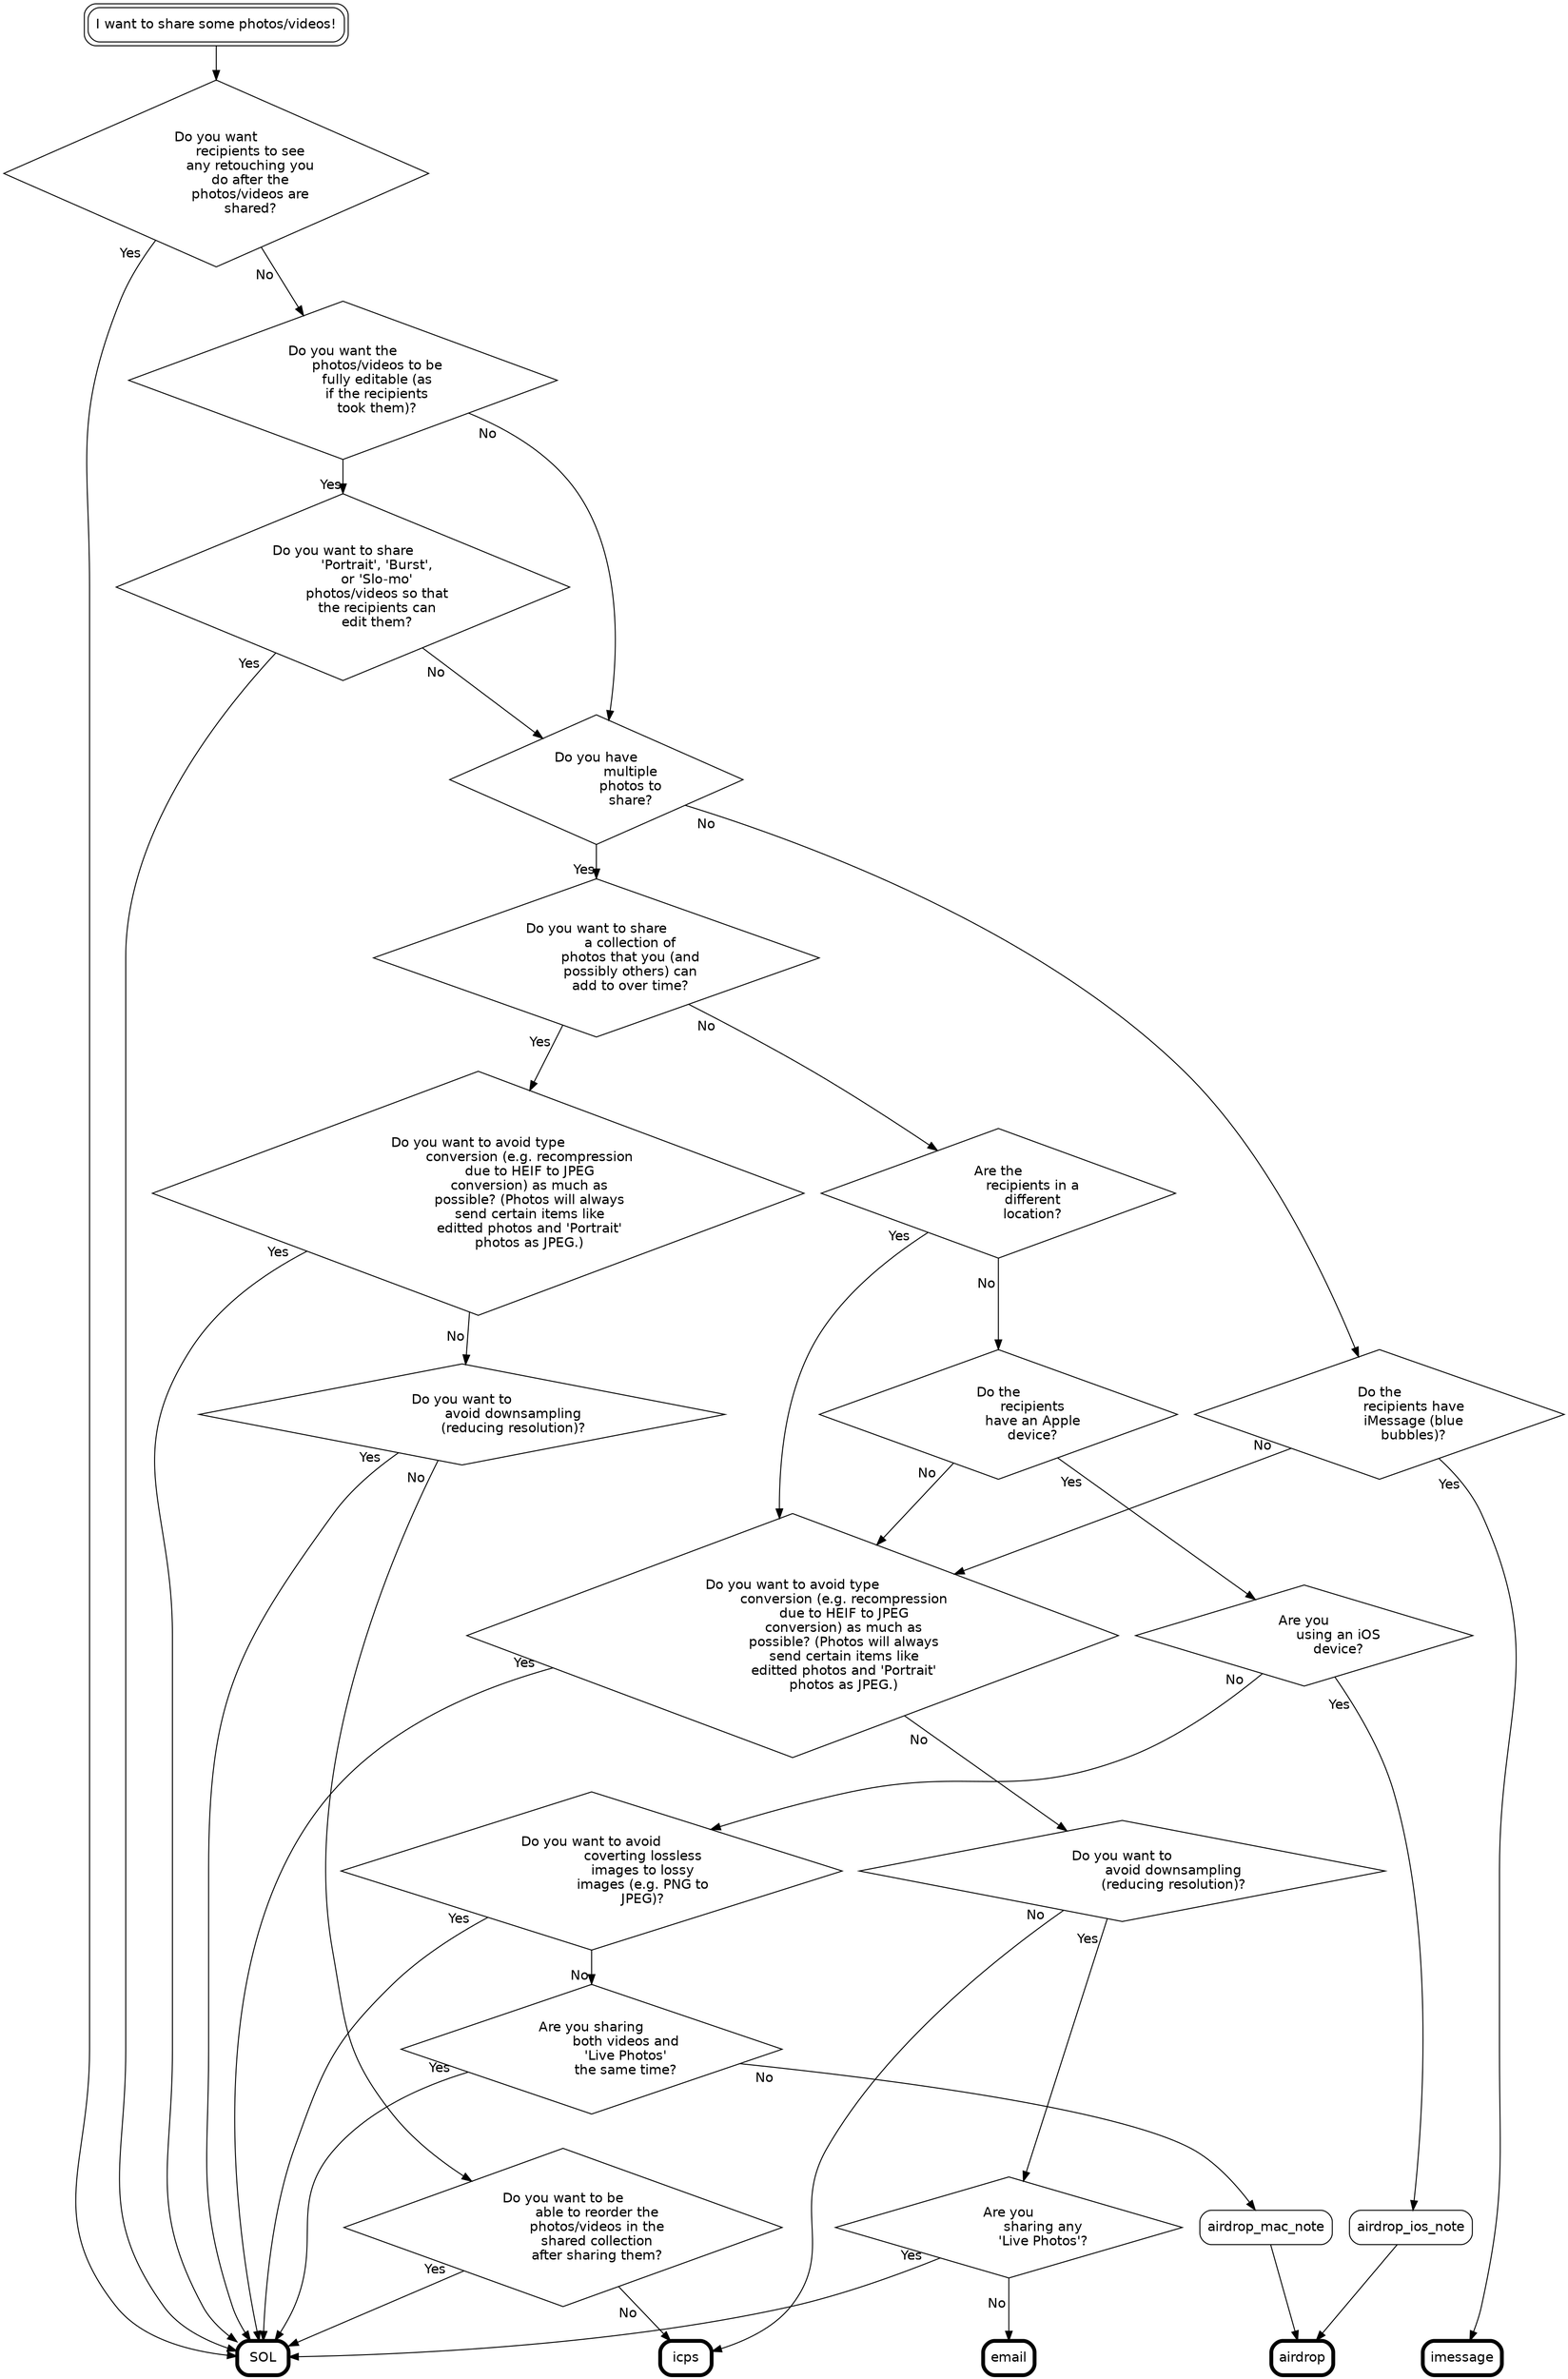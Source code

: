
// Comprehensive Guide to Sharing with Apple Photos
// list sources
// other bugs:
// burst in ios album vs mac album
// Mac siliently failed to share some items (a GIF and a time lapse) for a while.

//   System Version:	macOS 10.13.2 (17C205)
// Photos Version 3.0 (3251.12.190)

// iPhone X: 11.2.2
// iPhone 711.2
// both then: 11.2.5

digraph apple_photos {
	graph [fontname = "helvetica"];
	node [fontname = "helvetica"];
	edge [fontname = "helvetica"];


	#rankdir=LR;
	{
		node [shape=rect, style="rounded", peripheries=2];
		want_to_share [label="I want to share some photos/videos!"];
	}

	{
		node [shape=rect, style="rounded", penwidth=4];
		rank = max;
		rankdir = LR;

		SOL;
		airdrop;
		email;
		imessage;
		icps;
		// export / import (skipping for now, because this is only Mac, and also complicated by original/non wonk. And it's really not a "sharing option")

		/* SOL [label="S.O.L.
			There is no way to do this with Apple Photos."];
		// todo: have notes as to why each of these works given the choices
		airdrop [label="Use AirDrop
			AirDrop preserves ____
			___ note about processing time and related failure ___
			reconverted editted/portriat
			intermitent fail: slo-mo, screenshot lost type tag.
			from-ios-to-ios: slo-mo lost type tag.
			from-Mac-to-mac
			If you AirDrop to a Mac be sure the recipient chooses to ___ - which is not the default option - otherwise Live Photos, ____ will not send correctly.
			(If you try to AirDrop to your own Mac the photos are automatically sent to the Finder, so Live Photos, ____ will never send correctly.)"];
			todo: test airdrop to own iPhone? (from mac?)
		email [label="Send via Email
			w/ maildrop, w/ actual size
			from-mac: png->jpeg, video downres, heif -> JPEG,
			from-mac: dnd: no video downres, no png->jpeg, DOES heif -> JPEG,
			from-ios: no video downres, no png->jpeg, DOES heif -> JPEG,
			note about actual size, JPEG conversion, lossy special types"];
		imessage [label="Send via iMessage
			todo: test more scaled down video
			ios-to-ios: does lossy to lossy, does png to jpeg. slo mo, selfie, and screenshot tagging lost
				- scaled down video
			mac-to-ios: can't choose >1 video
				- same as ios-to-ios
				- scaled down video
			mac-to-ios: dnd: crashed Photos the first time. second time I had all the images in the message, but it only sent some of them (the others were left in the text feild)
				- lost types:  screnshot, slomo, selfie, live. png->jpeg, heif->jpg
				- scaled down video
			make sure not to MMS???"];
		icps [label="Send via iCloud Photo Sharing
			todo: note about public links, as needed
			steps for limits: https://support.apple.com/en-us/HT202786, https://support.apple.com/en-us/HT202299
			lossy"]; */
	}

	node [shape=diamond];

	want_to_share -> retouch;

	retouch [label="Do you want
		recipients to see
		any retouching you
		do after the
		photos/videos are
		shared?"];
	editable [label="Do you want the
		photos/videos to be
		fully editable (as
		if the recipients
		took them)?"];
	editable_portrait_etc [label="Do you want to share
		'Portrait', 'Burst',
		or 'Slo-mo'
		photos/videos so that
		the recipients can
		edit them?"];
	multiple_photos [label="Do you have
		multiple
		photos to
		share?"];
	want_collection [label="Do you want to share
		a collection of
		photos that you (and
		possibly others) can
		add to over time?"];
	{
		node [label="Do you want to avoid type
			conversion (e.g. recompression
			due to HEIF to JPEG
			conversion) as much as
			possible? (Photos will always
			send certain items like
			editted photos and 'Portrait'
			photos as JPEG.)"]; # todo: note on how to set such up, less quality, larger size. should test editted video
		avoid_convert_type_lossy_to_lossy__collection;
		avoid_convert_type_lossy_to_lossy;
	}
	reordering [label="Do you want to be
		able to reorder the
		photos/videos in the
		shared collection
		after sharing them?"];
	{
		node [label="Do you want to
			avoid downsampling
			(reducing resolution)?"];
		avoid_downres__collection;
		avoid_downres;
	}
	have_apple__imessage [label="Do the
		recipients have
		iMessage (blue
		bubbles)?"]; // are you sure everyone has an apple device
	far_away [label="Are the
		recipients in a
		different
		location?"];
	have_apple__airdrop [label="Do the
		recipients
		have an Apple
		device?"];
	have_live_photo_etc__avoid_downres [label="Are you
		sharing any
		'Live Photos'?"];
	airdrop__from_ios [label="Are you
		using an iOS
		device?"];
	airdrop_ios_note [shape=rect, style="rounded"]; // certain type's metadata lost
	{
		node [label="Do you want to avoid
			coverting lossless
			images to lossy
			images (e.g. PNG to
			JPEG)?"];
		avoid_convert_type_lossy_to_lossy__airdrop_mac;
		avoid_convert_type_lossy_to_lossy__airdrop_mac;
	}
	airdrop_mac_mixed [label="Are you sharing
		both videos and
		'Live Photos'
		the same time?"];
	airdrop_mac_note [shape=rect, style="rounded"]; // if photo/live: choose "Photos". if videos, can use finder, and drag into Photos, but certain metadata will be lost

	edge [labeldistance=3];

	retouch -> editable [taillabel="No"];
	retouch -> SOL [taillabel="Yes"];

	editable -> multiple_photos [taillabel="No"];
	editable -> editable_portrait_etc [taillabel="Yes"];

	editable_portrait_etc -> multiple_photos [taillabel="No"];
	editable_portrait_etc -> SOL [taillabel="Yes"];

	multiple_photos -> have_apple__imessage [taillabel="No"];
	multiple_photos -> want_collection [taillabel="Yes"];

	want_collection -> far_away [taillabel="No"];
	want_collection -> avoid_convert_type_lossy_to_lossy__collection [taillabel="Yes"];

	avoid_convert_type_lossy_to_lossy__collection -> avoid_downres__collection [taillabel="No"];
	avoid_convert_type_lossy_to_lossy__collection -> SOL [taillabel="Yes"];

	avoid_downres__collection -> reordering [taillabel="No"];
	avoid_downres__collection -> SOL [taillabel="Yes"];

	reordering -> icps [taillabel="No"];
	reordering -> SOL [taillabel="Yes"];

	have_apple__imessage -> avoid_convert_type_lossy_to_lossy [taillabel="No"];
	have_apple__imessage -> imessage [taillabel="Yes"];

	far_away -> have_apple__airdrop [taillabel="No"];
	far_away -> avoid_convert_type_lossy_to_lossy [taillabel="Yes"];

	have_apple__airdrop -> avoid_convert_type_lossy_to_lossy [taillabel="No"];
	have_apple__airdrop -> airdrop__from_ios [taillabel="Yes"];

	airdrop__from_ios -> avoid_convert_type_lossy_to_lossy__airdrop_mac [taillabel="No"];
	airdrop__from_ios -> airdrop_ios_note [taillabel="Yes"];

	airdrop_ios_note -> airdrop;

	avoid_convert_type_lossy_to_lossy__airdrop_mac -> airdrop_mac_mixed [taillabel="No"];
	avoid_convert_type_lossy_to_lossy__airdrop_mac -> SOL [taillabel="Yes"];

	airdrop_mac_mixed -> airdrop_mac_note [taillabel="No"];
	airdrop_mac_mixed -> SOL [taillabel="Yes"];

	airdrop_mac_note -> airdrop;

	avoid_convert_type_lossy_to_lossy -> avoid_downres [taillabel="No"];
	avoid_convert_type_lossy_to_lossy -> SOL [taillabel="Yes"];

	avoid_downres -> icps [taillabel="No"];
	avoid_downres -> have_live_photo_etc__avoid_downres [taillabel="Yes"];

	have_live_photo_etc__avoid_downres -> email [taillabel="No"]; // todo: add recipient device check
	have_live_photo_etc__avoid_downres -> SOL [taillabel="Yes"];

	{
		rank=same;
		airdrop_ios_note;
		airdrop_mac_note;
	}

	{
		rank=same;
		avoid_convert_type_lossy_to_lossy__collection;
		far_away;
	}

	{
		rank = same;
		have_apple__airdrop;
		avoid_downres__collection;
	}

	/* {
		rank = same;
		reordering;
		avoid_convert_type_lossy_to_lossy;
	} */

	{
		rank=same;
		avoid_convert_type_lossy_to_lossy__airdrop_mac;
		avoid_downres; //far_away;
	}

	{
		SOL -> icps -> email -> airdrop -> imessage [ style=invis ];
	}

	/* {
		rank = same;
		have_apple__imessage -> want_collection [ style=invis ];
		rankdir = LR;
	}

	{
		rank = same;
		have_live_photo_etc__avoid_downres -> icps [ style=invis ];
		rankdir = LR;
	} */




}

// taillabel, headlabel, lp
